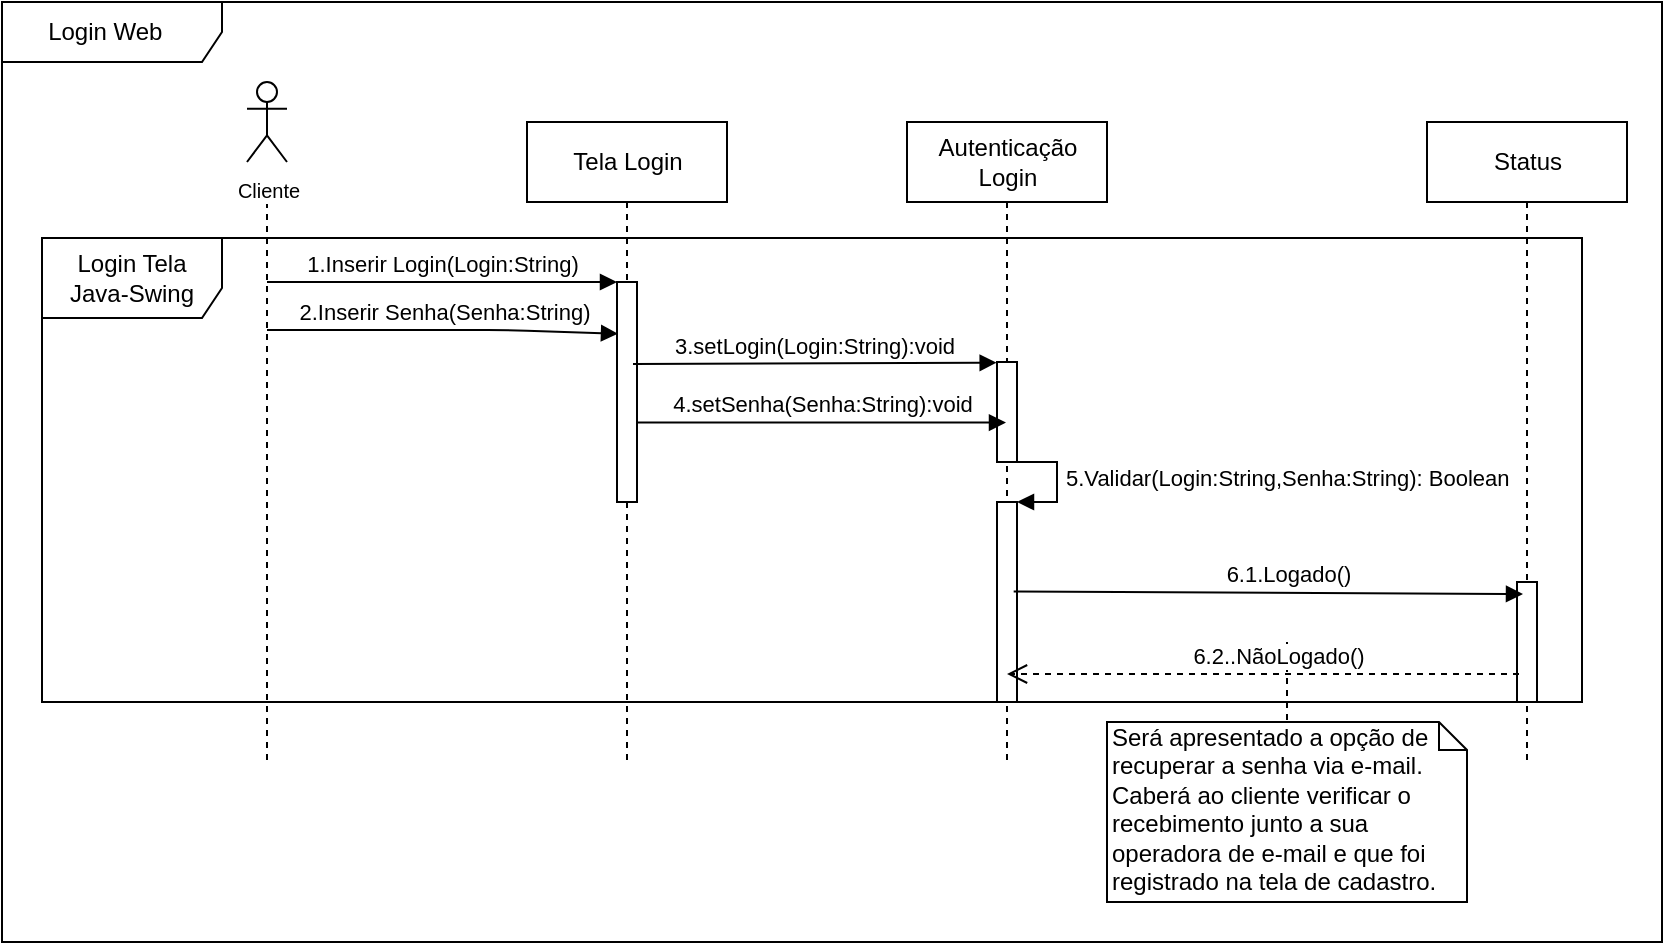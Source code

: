 <mxfile version="12.2.6" type="device" pages="1"><diagram id="uVqqtW2gkUEzZOzoNmNI" name="Page-1"><mxGraphModel dx="1019" dy="519" grid="1" gridSize="10" guides="1" tooltips="1" connect="1" arrows="1" fold="1" page="1" pageScale="1" pageWidth="827" pageHeight="1169" math="0" shadow="0"><root><mxCell id="0"/><mxCell id="1" parent="0"/><mxCell id="QSPLgc3XIk8zM8G6xWbi-1" value="" style="endArrow=block;dashed=1;endFill=0;endSize=12;html=1;" edge="1" parent="1"><mxGeometry width="160" relative="1" as="geometry"><mxPoint x="922.5" y="700" as="sourcePoint"/><mxPoint x="922.5" y="780" as="targetPoint"/></mxGeometry></mxCell><mxCell id="QSPLgc3XIk8zM8G6xWbi-2" value="" style="shape=umlLifeline;participant=umlActor;perimeter=lifelinePerimeter;whiteSpace=wrap;html=1;container=1;collapsible=0;recursiveResize=0;verticalAlign=top;spacingTop=36;labelBackgroundColor=#ffffff;outlineConnect=0;size=0;" vertex="1" parent="1"><mxGeometry x="402.5" y="480" width="20" height="280" as="geometry"/></mxCell><mxCell id="QSPLgc3XIk8zM8G6xWbi-3" value="Tela Login" style="shape=umlLifeline;perimeter=lifelinePerimeter;whiteSpace=wrap;html=1;container=1;collapsible=0;recursiveResize=0;outlineConnect=0;" vertex="1" parent="1"><mxGeometry x="542.5" y="440" width="100" height="320" as="geometry"/></mxCell><mxCell id="QSPLgc3XIk8zM8G6xWbi-4" value="" style="html=1;points=[];perimeter=orthogonalPerimeter;" vertex="1" parent="QSPLgc3XIk8zM8G6xWbi-3"><mxGeometry x="45" y="80" width="10" height="110" as="geometry"/></mxCell><mxCell id="QSPLgc3XIk8zM8G6xWbi-5" value="1.Inserir Login(Login:String)" style="html=1;verticalAlign=bottom;endArrow=block;entryX=0;entryY=0;" edge="1" parent="1" source="QSPLgc3XIk8zM8G6xWbi-2" target="QSPLgc3XIk8zM8G6xWbi-4"><mxGeometry relative="1" as="geometry"><mxPoint x="512.5" y="520" as="sourcePoint"/></mxGeometry></mxCell><mxCell id="QSPLgc3XIk8zM8G6xWbi-6" value="Autenticação&lt;br&gt;Login" style="shape=umlLifeline;perimeter=lifelinePerimeter;whiteSpace=wrap;html=1;container=1;collapsible=0;recursiveResize=0;outlineConnect=0;" vertex="1" parent="1"><mxGeometry x="732.5" y="440" width="100" height="320" as="geometry"/></mxCell><mxCell id="QSPLgc3XIk8zM8G6xWbi-7" value="" style="html=1;points=[];perimeter=orthogonalPerimeter;" vertex="1" parent="QSPLgc3XIk8zM8G6xWbi-6"><mxGeometry x="45" y="120" width="10" height="50" as="geometry"/></mxCell><mxCell id="QSPLgc3XIk8zM8G6xWbi-8" value="" style="html=1;points=[];perimeter=orthogonalPerimeter;" vertex="1" parent="QSPLgc3XIk8zM8G6xWbi-6"><mxGeometry x="45" y="190" width="10" height="100" as="geometry"/></mxCell><mxCell id="QSPLgc3XIk8zM8G6xWbi-9" value="5.Validar(Login:String,Senha:String): Boolean" style="edgeStyle=orthogonalEdgeStyle;html=1;align=left;spacingLeft=2;endArrow=block;rounded=0;entryX=1;entryY=0;" edge="1" parent="QSPLgc3XIk8zM8G6xWbi-6" target="QSPLgc3XIk8zM8G6xWbi-8"><mxGeometry relative="1" as="geometry"><mxPoint x="50" y="170" as="sourcePoint"/><Array as="points"><mxPoint x="75" y="170"/></Array></mxGeometry></mxCell><mxCell id="QSPLgc3XIk8zM8G6xWbi-10" value="3.setLogin(Login:String):void" style="html=1;verticalAlign=bottom;endArrow=block;entryX=-0.016;entryY=0.007;entryDx=0;entryDy=0;entryPerimeter=0;" edge="1" parent="1" target="QSPLgc3XIk8zM8G6xWbi-7"><mxGeometry relative="1" as="geometry"><mxPoint x="595.5" y="561" as="sourcePoint"/><mxPoint x="752.5" y="561" as="targetPoint"/></mxGeometry></mxCell><mxCell id="QSPLgc3XIk8zM8G6xWbi-11" value="&lt;font style=&quot;font-size: 10px&quot;&gt;Cliente &lt;br&gt;&lt;/font&gt;" style="shape=umlActor;verticalLabelPosition=bottom;labelBackgroundColor=#ffffff;verticalAlign=top;html=1;" vertex="1" parent="1"><mxGeometry x="402.5" y="420" width="20" height="40" as="geometry"/></mxCell><mxCell id="QSPLgc3XIk8zM8G6xWbi-12" value="Status" style="shape=umlLifeline;perimeter=lifelinePerimeter;whiteSpace=wrap;html=1;container=1;collapsible=0;recursiveResize=0;outlineConnect=0;" vertex="1" parent="1"><mxGeometry x="992.5" y="440" width="100" height="320" as="geometry"/></mxCell><mxCell id="QSPLgc3XIk8zM8G6xWbi-13" value="" style="html=1;points=[];perimeter=orthogonalPerimeter;" vertex="1" parent="QSPLgc3XIk8zM8G6xWbi-12"><mxGeometry x="45" y="230" width="10" height="60" as="geometry"/></mxCell><mxCell id="QSPLgc3XIk8zM8G6xWbi-14" value="6.1.Logado()" style="html=1;verticalAlign=bottom;endArrow=block;exitX=0.834;exitY=0.447;exitDx=0;exitDy=0;exitPerimeter=0;" edge="1" parent="1" source="QSPLgc3XIk8zM8G6xWbi-8"><mxGeometry x="0.075" relative="1" as="geometry"><mxPoint x="790.5" y="676" as="sourcePoint"/><mxPoint x="1040.5" y="676" as="targetPoint"/><mxPoint as="offset"/></mxGeometry></mxCell><mxCell id="QSPLgc3XIk8zM8G6xWbi-15" value="6.2..NãoLogado()" style="html=1;verticalAlign=bottom;endArrow=open;dashed=1;endSize=8;" edge="1" parent="1"><mxGeometry x="-0.058" relative="1" as="geometry"><mxPoint x="782.5" y="716" as="targetPoint"/><mxPoint x="1038.5" y="716" as="sourcePoint"/><Array as="points"/><mxPoint as="offset"/></mxGeometry></mxCell><mxCell id="QSPLgc3XIk8zM8G6xWbi-16" value="2.Inserir Senha(Senha:String)" style="html=1;verticalAlign=bottom;endArrow=block;entryX=0.051;entryY=0.235;entryDx=0;entryDy=0;entryPerimeter=0;" edge="1" parent="1" source="QSPLgc3XIk8zM8G6xWbi-2" target="QSPLgc3XIk8zM8G6xWbi-4"><mxGeometry x="0.233" y="-20" relative="1" as="geometry"><mxPoint x="462.167" y="530.0" as="sourcePoint"/><mxPoint x="582.5" y="560" as="targetPoint"/><Array as="points"><mxPoint x="532.5" y="544"/></Array><mxPoint x="-20" y="-20" as="offset"/></mxGeometry></mxCell><mxCell id="QSPLgc3XIk8zM8G6xWbi-17" value="4.setSenha(Senha:String):void" style="html=1;verticalAlign=bottom;endArrow=block;exitX=1.047;exitY=0.639;exitDx=0;exitDy=0;exitPerimeter=0;" edge="1" parent="1" source="QSPLgc3XIk8zM8G6xWbi-4" target="QSPLgc3XIk8zM8G6xWbi-6"><mxGeometry relative="1" as="geometry"><mxPoint x="599.5" y="586" as="sourcePoint"/><mxPoint x="774.34" y="580.06" as="targetPoint"/></mxGeometry></mxCell><mxCell id="QSPLgc3XIk8zM8G6xWbi-18" value="Login Web&amp;nbsp;&amp;nbsp;" style="shape=umlFrame;whiteSpace=wrap;html=1;width=110;height=30;" vertex="1" parent="1"><mxGeometry x="280" y="380" width="830" height="470" as="geometry"/></mxCell><mxCell id="QSPLgc3XIk8zM8G6xWbi-19" value="Será apresentado a opção de recuperar a senha via e-mail. Caberá ao cliente verificar o recebimento junto a sua operadora de e-mail e que foi registrado na tela de cadastro.&amp;nbsp;" style="shape=note;whiteSpace=wrap;html=1;size=14;verticalAlign=top;align=left;spacingTop=-6;" vertex="1" parent="1"><mxGeometry x="832.5" y="740" width="180" height="90" as="geometry"/></mxCell><mxCell id="QSPLgc3XIk8zM8G6xWbi-20" value="Login Tela &lt;br&gt;Java-Swing" style="shape=umlFrame;whiteSpace=wrap;html=1;width=90;height=40;" vertex="1" parent="1"><mxGeometry x="300" y="498" width="770" height="232" as="geometry"/></mxCell></root></mxGraphModel></diagram></mxfile>